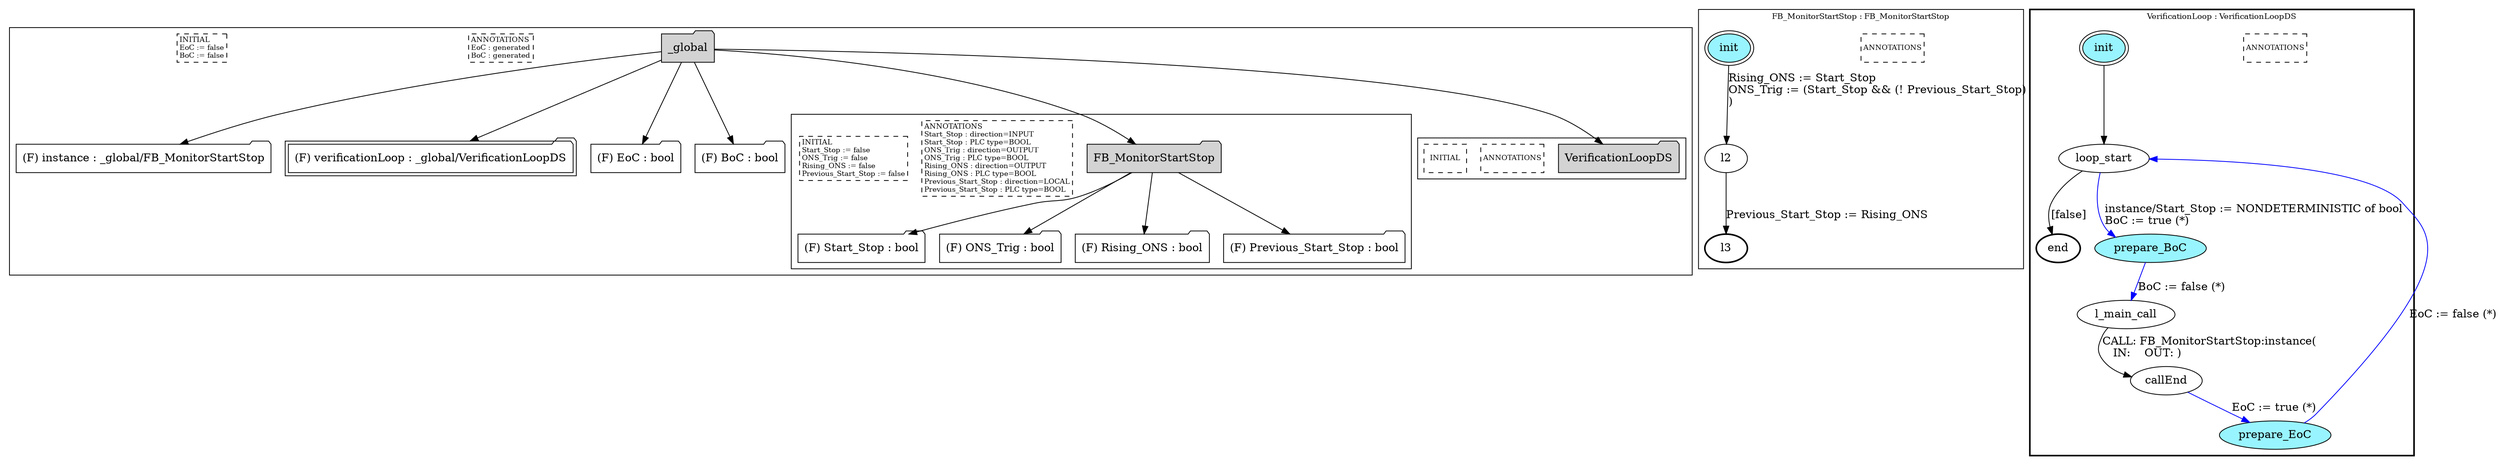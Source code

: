 digraph G {
	subgraph cluster__global388064773 {
		node [shape="folder", style="filled"];
		//label="_global";
		_global388064773 [label="_global"];
		_global388064773 -> instance1167607380;
		instance1167607380 [label = "(F) instance : _global/FB_MonitorStartStop", fillcolor="white" ];
		_global388064773 -> verificationLoop1114050800;
		verificationLoop1114050800 [label = "(F) verificationLoop : _global/VerificationLoopDS", fillcolor="white" , peripheries=2];
		_global388064773 -> EoC171063899;
		EoC171063899 [label = "(F) EoC : bool", fillcolor="white" ];
		_global388064773 -> BoC133579455;
		BoC133579455 [label = "(F) BoC : bool", fillcolor="white" ];
		_global388064773 -> FB_MonitorStartStop279513068;
		subgraph cluster_FB_MonitorStartStop279513068 {
			node [shape="folder", style="filled"];
			//label="FB_MonitorStartStop";
			FB_MonitorStartStop279513068 [label="FB_MonitorStartStop"];
			FB_MonitorStartStop279513068 -> Start_Stop949637154;
			Start_Stop949637154 [label = "(F) Start_Stop : bool", fillcolor="white" ];
			FB_MonitorStartStop279513068 -> ONS_Trig420502151;
			ONS_Trig420502151 [label = "(F) ONS_Trig : bool", fillcolor="white" ];
			FB_MonitorStartStop279513068 -> Rising_ONS1154275164;
			Rising_ONS1154275164 [label = "(F) Rising_ONS : bool", fillcolor="white" ];
			FB_MonitorStartStop279513068 -> Previous_Start_Stop95699736;
			Previous_Start_Stop95699736 [label = "(F) Previous_Start_Stop : bool", fillcolor="white" ];
			
			annotations_pseudonode_FB_MonitorStartStop279513068 [
				label="ANNOTATIONS\lStart_Stop : direction=INPUT\lStart_Stop : PLC type=BOOL\lONS_Trig : direction=OUTPUT\lONS_Trig : PLC type=BOOL\lRising_ONS : direction=OUTPUT\lRising_ONS : PLC type=BOOL\lPrevious_Start_Stop : direction=LOCAL\lPrevious_Start_Stop : PLC type=BOOL\l",
				fontsize=9, margin="0.04,0.04", fillcolor="white", shape="rectangle", style="dashed"];
			initamt_pseudonode_FB_MonitorStartStop279513068 [
				label="INITIAL\lStart_Stop := false\lONS_Trig := false\lRising_ONS := false\lPrevious_Start_Stop := false\l",
				fontsize=9, margin="0.04,0.04", fillcolor="lightyellow", shape="rectangle", style="dashed"];
		}
		_global388064773 -> VerificationLoopDS1079152956;
		subgraph cluster_VerificationLoopDS1079152956 {
			node [shape="folder", style="filled"];
			//label="VerificationLoopDS";
			VerificationLoopDS1079152956 [label="VerificationLoopDS"];
			
			annotations_pseudonode_VerificationLoopDS1079152956 [
				label="ANNOTATIONS",
				fontsize=9, margin="0.04,0.04", fillcolor="white", shape="rectangle", style="dashed"];
			initamt_pseudonode_VerificationLoopDS1079152956 [
				label="INITIAL",
				fontsize=9, margin="0.04,0.04", fillcolor="lightyellow", shape="rectangle", style="dashed"];
		}
		
		annotations_pseudonode__global388064773 [
			label="ANNOTATIONS\lEoC : generated\lBoC : generated\l",
			fontsize=9, margin="0.04,0.04", fillcolor="white", shape="rectangle", style="dashed"];
		initamt_pseudonode__global388064773 [
			label="INITIAL\lEoC := false\lBoC := false\l",
			fontsize=9, margin="0.04,0.04", fillcolor="lightyellow", shape="rectangle", style="dashed"];
	}
	subgraph clusterFB_MonitorStartStop {
		node [style="filled"];
		color="black";
		fontsize=10;
		ranksep=0.4;
		
		label="FB_MonitorStartStop : FB_MonitorStartStop";
		
		annotations_pseudonode_FB_MonitorStartStop [
			label="ANNOTATIONS",
			fontsize=9, margin="0.04,0.04", fillcolor="white", shape="rectangle", style="dashed"];
		
		init_FB_MonitorStartStop [label="init", color="black", fillcolor="cadetblue1", peripheries=2, shape="ellipse"];
		l2_FB_MonitorStartStop [label="l2", color="black", fillcolor="white", shape="ellipse"];
		l3_FB_MonitorStartStop [label="l3", color="black", fillcolor="white", style=bold, shape="ellipse"];
		init_FB_MonitorStartStop -> l2_FB_MonitorStartStop [color="black", label="Rising_ONS := Start_Stop\lONS_Trig := (Start_Stop && (! Previous_Start_Stop)\l)\l"];
		l2_FB_MonitorStartStop -> l3_FB_MonitorStartStop [color="black", label="Previous_Start_Stop := Rising_ONS"];
	}
	subgraph clusterVerificationLoop {
		node [style="filled"];
		style=bold;
		color="black";
		fontsize=10;
		ranksep=0.4;
		
		label="VerificationLoop : VerificationLoopDS";
		
		annotations_pseudonode_VerificationLoop [
			label="ANNOTATIONS",
			fontsize=9, margin="0.04,0.04", fillcolor="white", shape="rectangle", style="dashed"];
		
		init_VerificationLoop [label="init", color="black", fillcolor="cadetblue1", peripheries=2, shape="ellipse"];
		end_VerificationLoop [label="end", color="black", fillcolor="cadetblue1", style=bold, shape="ellipse"];
		loop_start_VerificationLoop [label="loop_start", color="black", fillcolor="white", shape="ellipse"];
		prepare_BoC_VerificationLoop [label="prepare_BoC", color="black", fillcolor="cadetblue1", shape="ellipse"];
		l_main_call_VerificationLoop [label="l_main_call", color="black", fillcolor="white", shape="ellipse"];
		callEnd_VerificationLoop [label="callEnd", color="black", fillcolor="white", shape="ellipse"];
		prepare_EoC_VerificationLoop [label="prepare_EoC", color="black", fillcolor="cadetblue1", shape="ellipse"];
		init_VerificationLoop -> loop_start_VerificationLoop [color="black", label=""];
		loop_start_VerificationLoop -> prepare_BoC_VerificationLoop [color="blue", label="instance/Start_Stop := NONDETERMINISTIC of bool\lBoC := true (*)\l"];
		prepare_BoC_VerificationLoop -> l_main_call_VerificationLoop [color="blue", label="BoC := false (*)"];
		l_main_call_VerificationLoop -> callEnd_VerificationLoop [color="black", label="CALL: FB_MonitorStartStop:instance(\l   IN:    OUT: )\l"];
		callEnd_VerificationLoop -> prepare_EoC_VerificationLoop [color="blue", label="EoC := true (*)"];
		prepare_EoC_VerificationLoop -> loop_start_VerificationLoop [color="blue", label="EoC := false (*)"];
		loop_start_VerificationLoop -> end_VerificationLoop [color="black", label="[false]"];
	}
}

